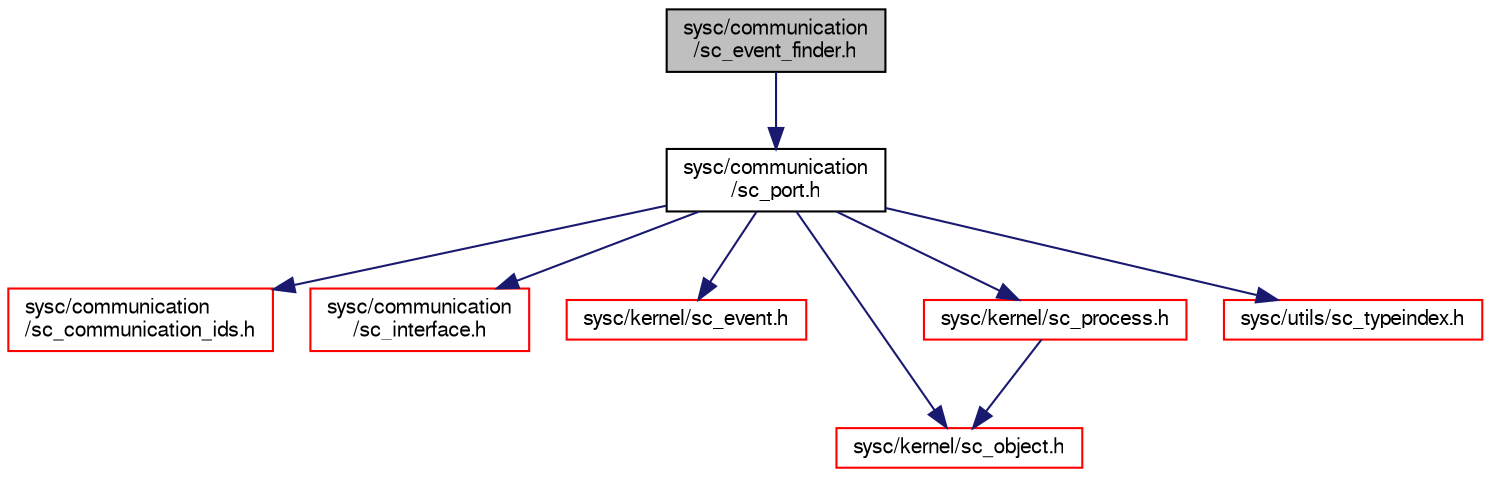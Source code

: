 digraph "sysc/communication/sc_event_finder.h"
{
  edge [fontname="FreeSans",fontsize="10",labelfontname="FreeSans",labelfontsize="10"];
  node [fontname="FreeSans",fontsize="10",shape=record];
  Node0 [label="sysc/communication\l/sc_event_finder.h",height=0.2,width=0.4,color="black", fillcolor="grey75", style="filled", fontcolor="black"];
  Node0 -> Node1 [color="midnightblue",fontsize="10",style="solid",fontname="FreeSans"];
  Node1 [label="sysc/communication\l/sc_port.h",height=0.2,width=0.4,color="black", fillcolor="white", style="filled",URL="$a00047.html"];
  Node1 -> Node2 [color="midnightblue",fontsize="10",style="solid",fontname="FreeSans"];
  Node2 [label="sysc/communication\l/sc_communication_ids.h",height=0.2,width=0.4,color="red", fillcolor="white", style="filled",URL="$a00011.html"];
  Node1 -> Node12 [color="midnightblue",fontsize="10",style="solid",fontname="FreeSans"];
  Node12 [label="sysc/communication\l/sc_interface.h",height=0.2,width=0.4,color="red", fillcolor="white", style="filled",URL="$a00038.html"];
  Node1 -> Node13 [color="midnightblue",fontsize="10",style="solid",fontname="FreeSans"];
  Node13 [label="sysc/kernel/sc_event.h",height=0.2,width=0.4,color="red", fillcolor="white", style="filled",URL="$a00248.html"];
  Node1 -> Node18 [color="midnightblue",fontsize="10",style="solid",fontname="FreeSans"];
  Node18 [label="sysc/kernel/sc_object.h",height=0.2,width=0.4,color="red", fillcolor="white", style="filled",URL="$a00281.html"];
  Node1 -> Node16 [color="midnightblue",fontsize="10",style="solid",fontname="FreeSans"];
  Node16 [label="sysc/kernel/sc_process.h",height=0.2,width=0.4,color="red", fillcolor="white", style="filled",URL="$a00293.html"];
  Node16 -> Node18 [color="midnightblue",fontsize="10",style="solid",fontname="FreeSans"];
  Node1 -> Node23 [color="midnightblue",fontsize="10",style="solid",fontname="FreeSans"];
  Node23 [label="sysc/utils/sc_typeindex.h",height=0.2,width=0.4,color="red", fillcolor="white", style="filled",URL="$a00392.html"];
}
